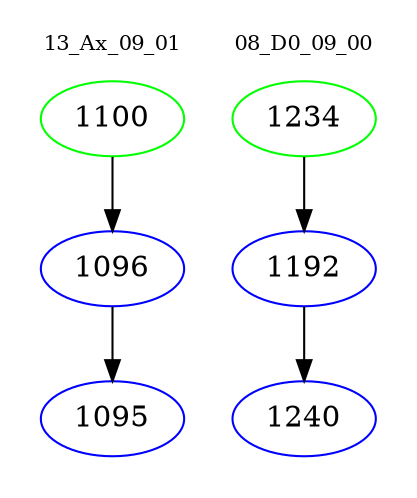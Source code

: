 digraph{
subgraph cluster_0 {
color = white
label = "13_Ax_09_01";
fontsize=10;
T0_1100 [label="1100", color="green"]
T0_1100 -> T0_1096 [color="black"]
T0_1096 [label="1096", color="blue"]
T0_1096 -> T0_1095 [color="black"]
T0_1095 [label="1095", color="blue"]
}
subgraph cluster_1 {
color = white
label = "08_D0_09_00";
fontsize=10;
T1_1234 [label="1234", color="green"]
T1_1234 -> T1_1192 [color="black"]
T1_1192 [label="1192", color="blue"]
T1_1192 -> T1_1240 [color="black"]
T1_1240 [label="1240", color="blue"]
}
}
